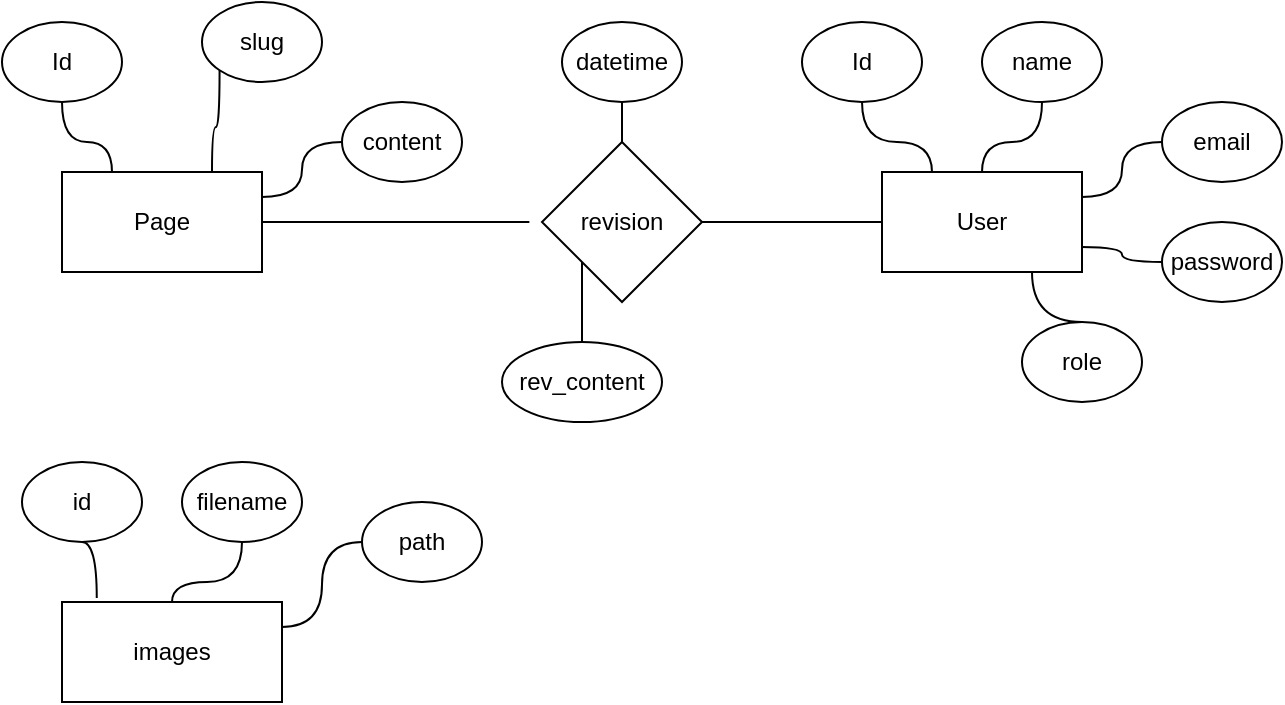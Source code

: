 <mxfile version="14.4.9" type="gitlab">
  <diagram id="R2lEEEUBdFMjLlhIrx00" name="Page-1">
    <mxGraphModel dx="782" dy="469" grid="1" gridSize="10" guides="1" tooltips="1" connect="1" arrows="1" fold="1" page="1" pageScale="1" pageWidth="827" pageHeight="1169" math="0" shadow="0" extFonts="Permanent Marker^https://fonts.googleapis.com/css?family=Permanent+Marker">
      <root>
        <mxCell id="0" />
        <mxCell id="1" parent="0" />
        <mxCell id="qQBjTNLBhVrsHFlp6GPE-38" style="edgeStyle=orthogonalEdgeStyle;curved=1;orthogonalLoop=1;jettySize=auto;html=1;exitX=1;exitY=0.5;exitDx=0;exitDy=0;endArrow=none;endFill=0;" edge="1" parent="1" source="qQBjTNLBhVrsHFlp6GPE-14" target="qQBjTNLBhVrsHFlp6GPE-29">
          <mxGeometry relative="1" as="geometry" />
        </mxCell>
        <mxCell id="qQBjTNLBhVrsHFlp6GPE-14" value="revision" style="rhombus;whiteSpace=wrap;html=1;" vertex="1" parent="1">
          <mxGeometry x="320" y="150" width="80" height="80" as="geometry" />
        </mxCell>
        <mxCell id="qQBjTNLBhVrsHFlp6GPE-24" style="edgeStyle=orthogonalEdgeStyle;curved=1;orthogonalLoop=1;jettySize=auto;html=1;exitX=0.75;exitY=0;exitDx=0;exitDy=0;entryX=0;entryY=1;entryDx=0;entryDy=0;endArrow=none;endFill=0;" edge="1" parent="1" source="qQBjTNLBhVrsHFlp6GPE-19" target="qQBjTNLBhVrsHFlp6GPE-21">
          <mxGeometry relative="1" as="geometry" />
        </mxCell>
        <mxCell id="qQBjTNLBhVrsHFlp6GPE-26" style="edgeStyle=orthogonalEdgeStyle;curved=1;orthogonalLoop=1;jettySize=auto;html=1;exitX=1;exitY=0.5;exitDx=0;exitDy=0;entryX=-0.079;entryY=0.5;entryDx=0;entryDy=0;entryPerimeter=0;endArrow=none;endFill=0;" edge="1" parent="1" source="qQBjTNLBhVrsHFlp6GPE-19" target="qQBjTNLBhVrsHFlp6GPE-14">
          <mxGeometry relative="1" as="geometry" />
        </mxCell>
        <mxCell id="qQBjTNLBhVrsHFlp6GPE-19" value="Page" style="rounded=0;whiteSpace=wrap;html=1;" vertex="1" parent="1">
          <mxGeometry x="80" y="165" width="100" height="50" as="geometry" />
        </mxCell>
        <mxCell id="qQBjTNLBhVrsHFlp6GPE-25" style="edgeStyle=orthogonalEdgeStyle;curved=1;orthogonalLoop=1;jettySize=auto;html=1;exitX=0.5;exitY=1;exitDx=0;exitDy=0;entryX=0.25;entryY=0;entryDx=0;entryDy=0;endArrow=none;endFill=0;" edge="1" parent="1" source="qQBjTNLBhVrsHFlp6GPE-20" target="qQBjTNLBhVrsHFlp6GPE-19">
          <mxGeometry relative="1" as="geometry" />
        </mxCell>
        <mxCell id="qQBjTNLBhVrsHFlp6GPE-20" value="Id" style="ellipse;whiteSpace=wrap;html=1;" vertex="1" parent="1">
          <mxGeometry x="50" y="90" width="60" height="40" as="geometry" />
        </mxCell>
        <mxCell id="qQBjTNLBhVrsHFlp6GPE-21" value="slug" style="ellipse;whiteSpace=wrap;html=1;" vertex="1" parent="1">
          <mxGeometry x="150" y="80" width="60" height="40" as="geometry" />
        </mxCell>
        <mxCell id="qQBjTNLBhVrsHFlp6GPE-27" style="edgeStyle=orthogonalEdgeStyle;curved=1;orthogonalLoop=1;jettySize=auto;html=1;exitX=0;exitY=0.5;exitDx=0;exitDy=0;entryX=1;entryY=0.25;entryDx=0;entryDy=0;endArrow=none;endFill=0;" edge="1" parent="1" source="qQBjTNLBhVrsHFlp6GPE-22" target="qQBjTNLBhVrsHFlp6GPE-19">
          <mxGeometry relative="1" as="geometry" />
        </mxCell>
        <mxCell id="qQBjTNLBhVrsHFlp6GPE-22" value="content" style="ellipse;whiteSpace=wrap;html=1;" vertex="1" parent="1">
          <mxGeometry x="220" y="130" width="60" height="40" as="geometry" />
        </mxCell>
        <mxCell id="qQBjTNLBhVrsHFlp6GPE-29" value="User" style="rounded=0;whiteSpace=wrap;html=1;" vertex="1" parent="1">
          <mxGeometry x="490" y="165" width="100" height="50" as="geometry" />
        </mxCell>
        <mxCell id="qQBjTNLBhVrsHFlp6GPE-31" style="edgeStyle=orthogonalEdgeStyle;curved=1;orthogonalLoop=1;jettySize=auto;html=1;entryX=0.25;entryY=0;entryDx=0;entryDy=0;endArrow=none;endFill=0;" edge="1" parent="1" source="qQBjTNLBhVrsHFlp6GPE-30" target="qQBjTNLBhVrsHFlp6GPE-29">
          <mxGeometry relative="1" as="geometry" />
        </mxCell>
        <mxCell id="qQBjTNLBhVrsHFlp6GPE-30" value="Id" style="ellipse;whiteSpace=wrap;html=1;" vertex="1" parent="1">
          <mxGeometry x="450" y="90" width="60" height="40" as="geometry" />
        </mxCell>
        <mxCell id="qQBjTNLBhVrsHFlp6GPE-33" style="edgeStyle=orthogonalEdgeStyle;curved=1;orthogonalLoop=1;jettySize=auto;html=1;exitX=0.5;exitY=1;exitDx=0;exitDy=0;entryX=0.5;entryY=0;entryDx=0;entryDy=0;endArrow=none;endFill=0;" edge="1" parent="1" source="qQBjTNLBhVrsHFlp6GPE-32" target="qQBjTNLBhVrsHFlp6GPE-29">
          <mxGeometry relative="1" as="geometry" />
        </mxCell>
        <mxCell id="qQBjTNLBhVrsHFlp6GPE-32" value="name" style="ellipse;whiteSpace=wrap;html=1;" vertex="1" parent="1">
          <mxGeometry x="540" y="90" width="60" height="40" as="geometry" />
        </mxCell>
        <mxCell id="qQBjTNLBhVrsHFlp6GPE-36" style="edgeStyle=orthogonalEdgeStyle;curved=1;orthogonalLoop=1;jettySize=auto;html=1;exitX=0;exitY=0.5;exitDx=0;exitDy=0;entryX=1;entryY=0.25;entryDx=0;entryDy=0;endArrow=none;endFill=0;" edge="1" parent="1" source="qQBjTNLBhVrsHFlp6GPE-34" target="qQBjTNLBhVrsHFlp6GPE-29">
          <mxGeometry relative="1" as="geometry" />
        </mxCell>
        <mxCell id="qQBjTNLBhVrsHFlp6GPE-34" value="email" style="ellipse;whiteSpace=wrap;html=1;" vertex="1" parent="1">
          <mxGeometry x="630" y="130" width="60" height="40" as="geometry" />
        </mxCell>
        <mxCell id="qQBjTNLBhVrsHFlp6GPE-37" style="edgeStyle=orthogonalEdgeStyle;curved=1;orthogonalLoop=1;jettySize=auto;html=1;exitX=0;exitY=0.5;exitDx=0;exitDy=0;entryX=1;entryY=0.75;entryDx=0;entryDy=0;endArrow=none;endFill=0;" edge="1" parent="1" source="qQBjTNLBhVrsHFlp6GPE-35" target="qQBjTNLBhVrsHFlp6GPE-29">
          <mxGeometry relative="1" as="geometry" />
        </mxCell>
        <mxCell id="qQBjTNLBhVrsHFlp6GPE-35" value="password" style="ellipse;whiteSpace=wrap;html=1;" vertex="1" parent="1">
          <mxGeometry x="630" y="190" width="60" height="40" as="geometry" />
        </mxCell>
        <mxCell id="qQBjTNLBhVrsHFlp6GPE-40" style="edgeStyle=orthogonalEdgeStyle;curved=1;orthogonalLoop=1;jettySize=auto;html=1;exitX=0.5;exitY=0;exitDx=0;exitDy=0;entryX=0.75;entryY=1;entryDx=0;entryDy=0;endArrow=none;endFill=0;" edge="1" parent="1" source="qQBjTNLBhVrsHFlp6GPE-39" target="qQBjTNLBhVrsHFlp6GPE-29">
          <mxGeometry relative="1" as="geometry" />
        </mxCell>
        <mxCell id="qQBjTNLBhVrsHFlp6GPE-39" value="role" style="ellipse;whiteSpace=wrap;html=1;" vertex="1" parent="1">
          <mxGeometry x="560" y="240" width="60" height="40" as="geometry" />
        </mxCell>
        <mxCell id="qQBjTNLBhVrsHFlp6GPE-41" value="images" style="rounded=0;whiteSpace=wrap;html=1;" vertex="1" parent="1">
          <mxGeometry x="80" y="380" width="110" height="50" as="geometry" />
        </mxCell>
        <mxCell id="qQBjTNLBhVrsHFlp6GPE-44" style="edgeStyle=orthogonalEdgeStyle;curved=1;orthogonalLoop=1;jettySize=auto;html=1;exitX=0.5;exitY=1;exitDx=0;exitDy=0;entryX=0.5;entryY=0;entryDx=0;entryDy=0;endArrow=none;endFill=0;" edge="1" parent="1" source="qQBjTNLBhVrsHFlp6GPE-42" target="qQBjTNLBhVrsHFlp6GPE-14">
          <mxGeometry relative="1" as="geometry" />
        </mxCell>
        <mxCell id="qQBjTNLBhVrsHFlp6GPE-42" value="datetime" style="ellipse;whiteSpace=wrap;html=1;" vertex="1" parent="1">
          <mxGeometry x="330" y="90" width="60" height="40" as="geometry" />
        </mxCell>
        <mxCell id="qQBjTNLBhVrsHFlp6GPE-46" style="edgeStyle=orthogonalEdgeStyle;curved=1;orthogonalLoop=1;jettySize=auto;html=1;entryX=0;entryY=1;entryDx=0;entryDy=0;endArrow=none;endFill=0;" edge="1" parent="1" source="qQBjTNLBhVrsHFlp6GPE-45" target="qQBjTNLBhVrsHFlp6GPE-14">
          <mxGeometry relative="1" as="geometry" />
        </mxCell>
        <mxCell id="qQBjTNLBhVrsHFlp6GPE-45" value="rev_content" style="ellipse;whiteSpace=wrap;html=1;" vertex="1" parent="1">
          <mxGeometry x="300" y="250" width="80" height="40" as="geometry" />
        </mxCell>
        <mxCell id="qQBjTNLBhVrsHFlp6GPE-48" style="edgeStyle=orthogonalEdgeStyle;curved=1;orthogonalLoop=1;jettySize=auto;html=1;exitX=0.5;exitY=1;exitDx=0;exitDy=0;entryX=0.158;entryY=-0.04;entryDx=0;entryDy=0;entryPerimeter=0;endArrow=none;endFill=0;" edge="1" parent="1" source="qQBjTNLBhVrsHFlp6GPE-47" target="qQBjTNLBhVrsHFlp6GPE-41">
          <mxGeometry relative="1" as="geometry" />
        </mxCell>
        <mxCell id="qQBjTNLBhVrsHFlp6GPE-47" value="id" style="ellipse;whiteSpace=wrap;html=1;" vertex="1" parent="1">
          <mxGeometry x="60" y="310" width="60" height="40" as="geometry" />
        </mxCell>
        <mxCell id="qQBjTNLBhVrsHFlp6GPE-50" style="edgeStyle=orthogonalEdgeStyle;curved=1;orthogonalLoop=1;jettySize=auto;html=1;exitX=0.5;exitY=1;exitDx=0;exitDy=0;entryX=0.5;entryY=0;entryDx=0;entryDy=0;endArrow=none;endFill=0;" edge="1" parent="1" source="qQBjTNLBhVrsHFlp6GPE-49" target="qQBjTNLBhVrsHFlp6GPE-41">
          <mxGeometry relative="1" as="geometry" />
        </mxCell>
        <mxCell id="qQBjTNLBhVrsHFlp6GPE-49" value="filename" style="ellipse;whiteSpace=wrap;html=1;" vertex="1" parent="1">
          <mxGeometry x="140" y="310" width="60" height="40" as="geometry" />
        </mxCell>
        <mxCell id="qQBjTNLBhVrsHFlp6GPE-52" style="edgeStyle=orthogonalEdgeStyle;curved=1;orthogonalLoop=1;jettySize=auto;html=1;exitX=0;exitY=0.5;exitDx=0;exitDy=0;entryX=1;entryY=0.25;entryDx=0;entryDy=0;endArrow=none;endFill=0;" edge="1" parent="1" source="qQBjTNLBhVrsHFlp6GPE-51" target="qQBjTNLBhVrsHFlp6GPE-41">
          <mxGeometry relative="1" as="geometry" />
        </mxCell>
        <mxCell id="qQBjTNLBhVrsHFlp6GPE-51" value="path" style="ellipse;whiteSpace=wrap;html=1;" vertex="1" parent="1">
          <mxGeometry x="230" y="330" width="60" height="40" as="geometry" />
        </mxCell>
      </root>
    </mxGraphModel>
  </diagram>
</mxfile>
